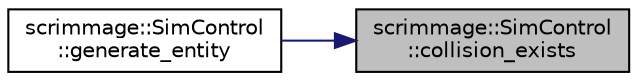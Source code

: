 digraph "scrimmage::SimControl::collision_exists"
{
 // LATEX_PDF_SIZE
  edge [fontname="Helvetica",fontsize="10",labelfontname="Helvetica",labelfontsize="10"];
  node [fontname="Helvetica",fontsize="10",shape=record];
  rankdir="RL";
  Node1 [label="scrimmage::SimControl\l::collision_exists",height=0.2,width=0.4,color="black", fillcolor="grey75", style="filled", fontcolor="black",tooltip=" "];
  Node1 -> Node2 [dir="back",color="midnightblue",fontsize="10",style="solid",fontname="Helvetica"];
  Node2 [label="scrimmage::SimControl\l::generate_entity",height=0.2,width=0.4,color="black", fillcolor="white", style="filled",URL="$classscrimmage_1_1SimControl.html#ad98e4c04edf155d6bfc185aa237bd9d9",tooltip="Generate an entity given the entity description ID and parameters."];
}
